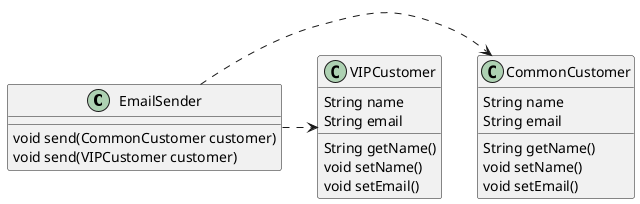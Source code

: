 @startuml
class EmailSender{
void send(CommonCustomer customer)
void send(VIPCustomer customer)
}
class CommonCustomer{
String name
String email
String getName()
void setName()
void setEmail()
}
EmailSender ..right>CommonCustomer
class VIPCustomer {
String name
String email
String getName()
void setName()
void setEmail()
}
EmailSender ..right>VIPCustomer
@enduml